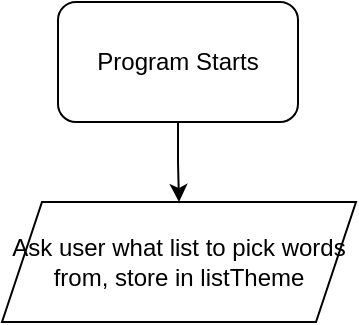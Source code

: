 <mxfile version="13.7.9" type="device"><diagram id="osfZgX1tbqpCf3FhMRw9" name="Page-1"><mxGraphModel dx="220" dy="139" grid="1" gridSize="10" guides="1" tooltips="1" connect="1" arrows="1" fold="1" page="1" pageScale="1" pageWidth="827" pageHeight="1169" math="0" shadow="0"><root><mxCell id="0"/><mxCell id="1" parent="0"/><mxCell id="OnM8lQhEzjJ9pYMn5rMr-3" value="" style="edgeStyle=orthogonalEdgeStyle;rounded=0;orthogonalLoop=1;jettySize=auto;html=1;entryX=0.5;entryY=0;entryDx=0;entryDy=0;" edge="1" parent="1" source="OnM8lQhEzjJ9pYMn5rMr-1" target="OnM8lQhEzjJ9pYMn5rMr-4"><mxGeometry relative="1" as="geometry"><mxPoint x="413" y="160" as="targetPoint"/></mxGeometry></mxCell><mxCell id="OnM8lQhEzjJ9pYMn5rMr-1" value="Program Starts" style="rounded=1;whiteSpace=wrap;html=1;" vertex="1" parent="1"><mxGeometry x="353" y="30" width="120" height="60" as="geometry"/></mxCell><mxCell id="OnM8lQhEzjJ9pYMn5rMr-4" value="Ask user what list to pick words from, store in listTheme" style="shape=parallelogram;perimeter=parallelogramPerimeter;whiteSpace=wrap;html=1;fixedSize=1;" vertex="1" parent="1"><mxGeometry x="325" y="130" width="177" height="60" as="geometry"/></mxCell></root></mxGraphModel></diagram></mxfile>